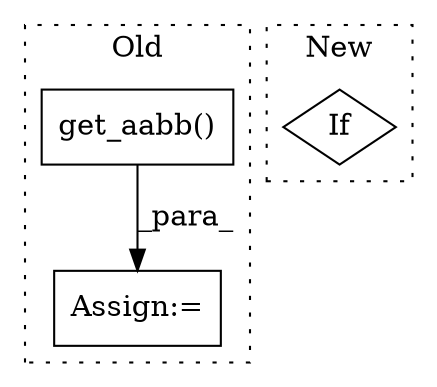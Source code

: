 digraph G {
subgraph cluster0 {
1 [label="get_aabb()" a="75" s="14184,14217" l="12,1" shape="box"];
3 [label="Assign:=" a="68" s="14748" l="4" shape="box"];
label = "Old";
style="dotted";
}
subgraph cluster1 {
2 [label="If" a="96" s="13743" l="3" shape="diamond"];
label = "New";
style="dotted";
}
1 -> 3 [label="_para_"];
}